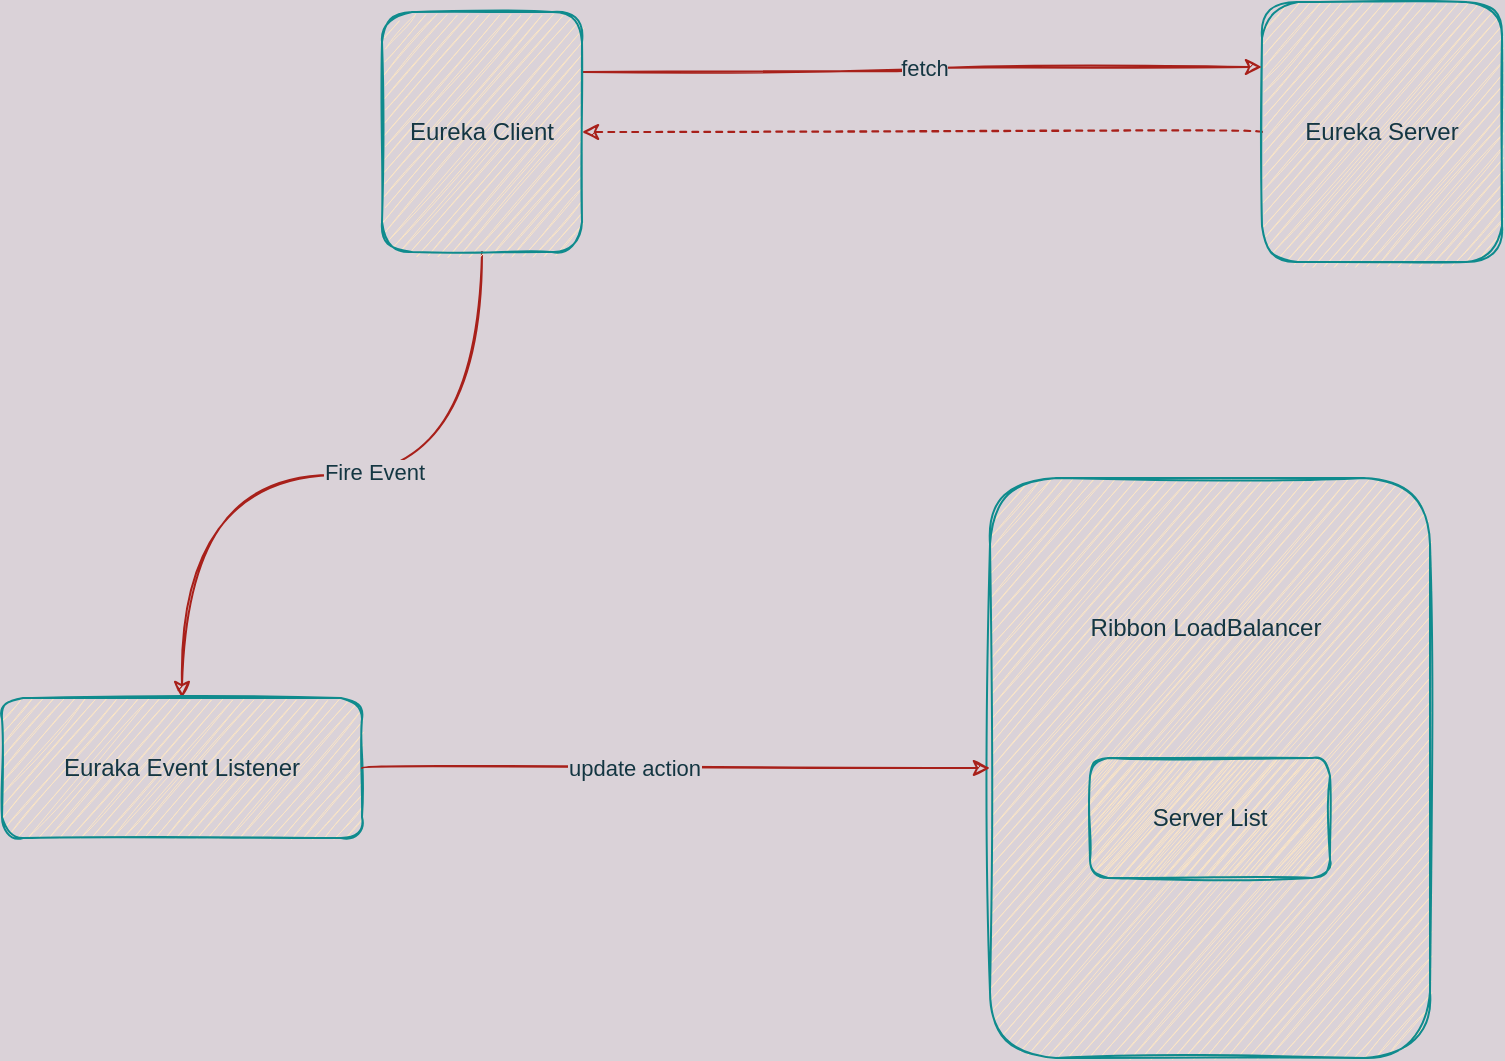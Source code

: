 <mxfile version="13.6.6" type="device"><diagram id="mENiZbZBX0lQ47VoX1NS" name="Page-1"><mxGraphModel dx="2105" dy="548" grid="1" gridSize="10" guides="1" tooltips="1" connect="1" arrows="1" fold="1" page="1" pageScale="1" pageWidth="827" pageHeight="1169" background="#DAD2D8" math="0" shadow="0"><root><mxCell id="0"/><mxCell id="1" parent="0"/><mxCell id="2X_iiB78YU4jBUnG72Ax-5" style="edgeStyle=orthogonalEdgeStyle;orthogonalLoop=1;jettySize=auto;html=1;dashed=1;strokeColor=#A8201A;fontColor=#143642;labelBackgroundColor=#DAD2D8;sketch=1;curved=1;" edge="1" parent="1" source="2X_iiB78YU4jBUnG72Ax-1" target="2X_iiB78YU4jBUnG72Ax-2"><mxGeometry relative="1" as="geometry"><mxPoint x="110" y="355" as="targetPoint"/></mxGeometry></mxCell><mxCell id="2X_iiB78YU4jBUnG72Ax-1" value="Eureka Server" style="whiteSpace=wrap;html=1;fillColor=#FAE5C7;strokeColor=#0F8B8D;fontColor=#143642;sketch=1;rounded=1;" vertex="1" parent="1"><mxGeometry x="330" y="290" width="120" height="130" as="geometry"/></mxCell><mxCell id="2X_iiB78YU4jBUnG72Ax-3" style="edgeStyle=orthogonalEdgeStyle;orthogonalLoop=1;jettySize=auto;html=1;entryX=0;entryY=0.25;entryDx=0;entryDy=0;exitX=1;exitY=0.25;exitDx=0;exitDy=0;strokeColor=#A8201A;fontColor=#143642;labelBackgroundColor=#DAD2D8;sketch=1;curved=1;" edge="1" parent="1" source="2X_iiB78YU4jBUnG72Ax-2" target="2X_iiB78YU4jBUnG72Ax-1"><mxGeometry relative="1" as="geometry"/></mxCell><mxCell id="2X_iiB78YU4jBUnG72Ax-4" value="fetch" style="edgeLabel;html=1;align=center;verticalAlign=middle;resizable=0;points=[];fontColor=#143642;labelBackgroundColor=#DAD2D8;sketch=1;rounded=1;" vertex="1" connectable="0" parent="2X_iiB78YU4jBUnG72Ax-3"><mxGeometry x="0.207" y="-1" relative="1" as="geometry"><mxPoint x="-33" y="-1" as="offset"/></mxGeometry></mxCell><mxCell id="2X_iiB78YU4jBUnG72Ax-13" style="edgeStyle=orthogonalEdgeStyle;orthogonalLoop=1;jettySize=auto;html=1;entryX=0.5;entryY=0;entryDx=0;entryDy=0;exitX=0.5;exitY=1;exitDx=0;exitDy=0;strokeColor=#A8201A;fontColor=#143642;labelBackgroundColor=#DAD2D8;sketch=1;curved=1;" edge="1" parent="1" source="2X_iiB78YU4jBUnG72Ax-2" target="2X_iiB78YU4jBUnG72Ax-12"><mxGeometry relative="1" as="geometry"/></mxCell><mxCell id="2X_iiB78YU4jBUnG72Ax-14" value="Fire Event" style="edgeLabel;html=1;align=center;verticalAlign=middle;resizable=0;points=[];fontColor=#143642;labelBackgroundColor=#DAD2D8;sketch=1;rounded=1;" vertex="1" connectable="0" parent="2X_iiB78YU4jBUnG72Ax-13"><mxGeometry x="-0.107" y="-2" relative="1" as="geometry"><mxPoint x="1" as="offset"/></mxGeometry></mxCell><mxCell id="2X_iiB78YU4jBUnG72Ax-2" value="Eureka Client" style="whiteSpace=wrap;html=1;fillColor=#FAE5C7;strokeColor=#0F8B8D;fontColor=#143642;sketch=1;rounded=1;" vertex="1" parent="1"><mxGeometry x="-110" y="295" width="100" height="120" as="geometry"/></mxCell><mxCell id="2X_iiB78YU4jBUnG72Ax-9" value="" style="whiteSpace=wrap;html=1;fillColor=#FAE5C7;strokeColor=#0F8B8D;fontColor=#143642;sketch=1;rounded=1;" vertex="1" parent="1"><mxGeometry x="194" y="528" width="220" height="290" as="geometry"/></mxCell><mxCell id="2X_iiB78YU4jBUnG72Ax-10" value="Ribbon LoadBalancer" style="text;html=1;strokeColor=none;fillColor=none;align=center;verticalAlign=middle;whiteSpace=wrap;fontColor=#143642;sketch=1;rounded=1;" vertex="1" parent="1"><mxGeometry x="240" y="588" width="124" height="30" as="geometry"/></mxCell><mxCell id="2X_iiB78YU4jBUnG72Ax-11" value="Server List" style="whiteSpace=wrap;html=1;fillColor=#FAE5C7;strokeColor=#0F8B8D;fontColor=#143642;sketch=1;rounded=1;" vertex="1" parent="1"><mxGeometry x="244" y="668" width="120" height="60" as="geometry"/></mxCell><mxCell id="2X_iiB78YU4jBUnG72Ax-12" value="Euraka Event Listener" style="whiteSpace=wrap;html=1;fillColor=#FAE5C7;strokeColor=#0F8B8D;fontColor=#143642;sketch=1;rounded=1;" vertex="1" parent="1"><mxGeometry x="-300" y="638" width="180" height="70" as="geometry"/></mxCell><mxCell id="2X_iiB78YU4jBUnG72Ax-15" value="" style="endArrow=classic;html=1;exitX=1;exitY=0.5;exitDx=0;exitDy=0;entryX=0;entryY=0.5;entryDx=0;entryDy=0;strokeColor=#A8201A;fontColor=#143642;labelBackgroundColor=#DAD2D8;sketch=1;curved=1;" edge="1" parent="1" source="2X_iiB78YU4jBUnG72Ax-12" target="2X_iiB78YU4jBUnG72Ax-9"><mxGeometry width="50" height="50" relative="1" as="geometry"><mxPoint x="-40" y="708" as="sourcePoint"/><mxPoint x="10" y="658" as="targetPoint"/></mxGeometry></mxCell><mxCell id="2X_iiB78YU4jBUnG72Ax-16" value="update action" style="edgeLabel;html=1;align=center;verticalAlign=middle;resizable=0;points=[];fontColor=#143642;labelBackgroundColor=#DAD2D8;sketch=1;rounded=1;" vertex="1" connectable="0" parent="2X_iiB78YU4jBUnG72Ax-15"><mxGeometry x="-0.134" relative="1" as="geometry"><mxPoint as="offset"/></mxGeometry></mxCell></root></mxGraphModel></diagram></mxfile>
